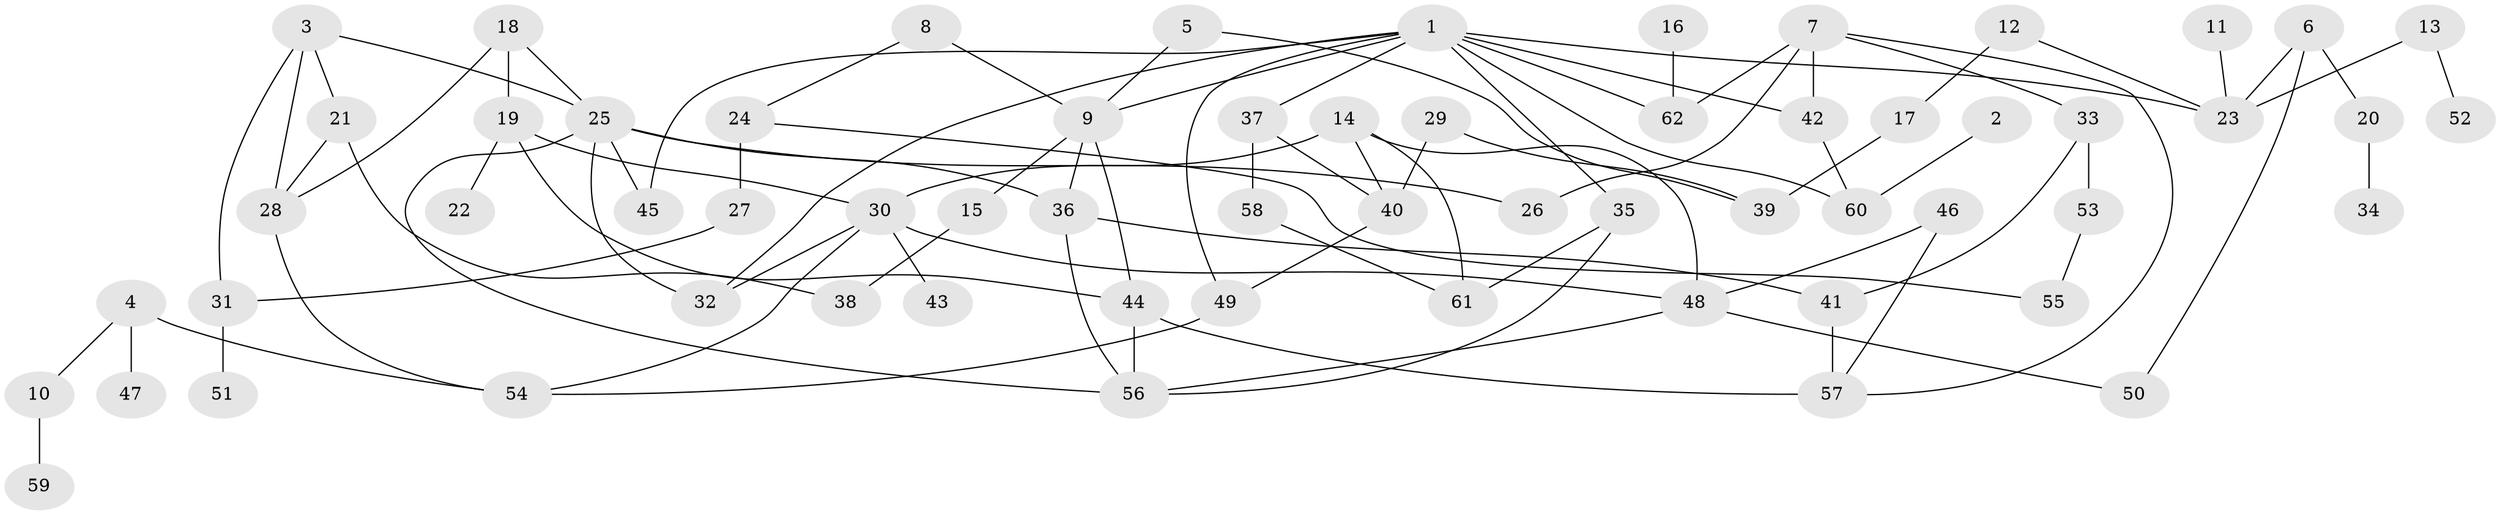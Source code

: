// original degree distribution, {7: 0.016260162601626018, 4: 0.13008130081300814, 5: 0.04065040650406504, 1: 0.24390243902439024, 6: 0.024390243902439025, 2: 0.34146341463414637, 3: 0.2032520325203252}
// Generated by graph-tools (version 1.1) at 2025/01/03/09/25 03:01:12]
// undirected, 62 vertices, 91 edges
graph export_dot {
graph [start="1"]
  node [color=gray90,style=filled];
  1;
  2;
  3;
  4;
  5;
  6;
  7;
  8;
  9;
  10;
  11;
  12;
  13;
  14;
  15;
  16;
  17;
  18;
  19;
  20;
  21;
  22;
  23;
  24;
  25;
  26;
  27;
  28;
  29;
  30;
  31;
  32;
  33;
  34;
  35;
  36;
  37;
  38;
  39;
  40;
  41;
  42;
  43;
  44;
  45;
  46;
  47;
  48;
  49;
  50;
  51;
  52;
  53;
  54;
  55;
  56;
  57;
  58;
  59;
  60;
  61;
  62;
  1 -- 9 [weight=1.0];
  1 -- 23 [weight=1.0];
  1 -- 32 [weight=1.0];
  1 -- 35 [weight=1.0];
  1 -- 37 [weight=1.0];
  1 -- 42 [weight=1.0];
  1 -- 45 [weight=1.0];
  1 -- 49 [weight=1.0];
  1 -- 60 [weight=1.0];
  1 -- 62 [weight=1.0];
  2 -- 60 [weight=1.0];
  3 -- 21 [weight=1.0];
  3 -- 25 [weight=1.0];
  3 -- 28 [weight=1.0];
  3 -- 31 [weight=1.0];
  4 -- 10 [weight=1.0];
  4 -- 47 [weight=1.0];
  4 -- 54 [weight=1.0];
  5 -- 9 [weight=1.0];
  5 -- 39 [weight=1.0];
  6 -- 20 [weight=1.0];
  6 -- 23 [weight=1.0];
  6 -- 50 [weight=1.0];
  7 -- 26 [weight=1.0];
  7 -- 33 [weight=1.0];
  7 -- 42 [weight=1.0];
  7 -- 57 [weight=1.0];
  7 -- 62 [weight=1.0];
  8 -- 9 [weight=1.0];
  8 -- 24 [weight=1.0];
  9 -- 15 [weight=1.0];
  9 -- 36 [weight=1.0];
  9 -- 44 [weight=1.0];
  10 -- 59 [weight=1.0];
  11 -- 23 [weight=1.0];
  12 -- 17 [weight=1.0];
  12 -- 23 [weight=1.0];
  13 -- 23 [weight=1.0];
  13 -- 52 [weight=1.0];
  14 -- 30 [weight=1.0];
  14 -- 40 [weight=1.0];
  14 -- 48 [weight=1.0];
  14 -- 61 [weight=1.0];
  15 -- 38 [weight=1.0];
  16 -- 62 [weight=1.0];
  17 -- 39 [weight=1.0];
  18 -- 19 [weight=1.0];
  18 -- 25 [weight=1.0];
  18 -- 28 [weight=1.0];
  19 -- 22 [weight=1.0];
  19 -- 30 [weight=1.0];
  19 -- 44 [weight=1.0];
  20 -- 34 [weight=1.0];
  21 -- 28 [weight=1.0];
  21 -- 38 [weight=1.0];
  24 -- 27 [weight=1.0];
  24 -- 55 [weight=1.0];
  25 -- 26 [weight=1.0];
  25 -- 32 [weight=1.0];
  25 -- 36 [weight=2.0];
  25 -- 45 [weight=1.0];
  25 -- 56 [weight=1.0];
  27 -- 31 [weight=1.0];
  28 -- 54 [weight=1.0];
  29 -- 39 [weight=1.0];
  29 -- 40 [weight=1.0];
  30 -- 32 [weight=1.0];
  30 -- 43 [weight=1.0];
  30 -- 48 [weight=1.0];
  30 -- 54 [weight=1.0];
  31 -- 51 [weight=1.0];
  33 -- 41 [weight=1.0];
  33 -- 53 [weight=1.0];
  35 -- 56 [weight=1.0];
  35 -- 61 [weight=1.0];
  36 -- 41 [weight=1.0];
  36 -- 56 [weight=1.0];
  37 -- 40 [weight=1.0];
  37 -- 58 [weight=1.0];
  40 -- 49 [weight=1.0];
  41 -- 57 [weight=1.0];
  42 -- 60 [weight=1.0];
  44 -- 56 [weight=2.0];
  44 -- 57 [weight=2.0];
  46 -- 48 [weight=1.0];
  46 -- 57 [weight=1.0];
  48 -- 50 [weight=1.0];
  48 -- 56 [weight=1.0];
  49 -- 54 [weight=1.0];
  53 -- 55 [weight=1.0];
  58 -- 61 [weight=1.0];
}
